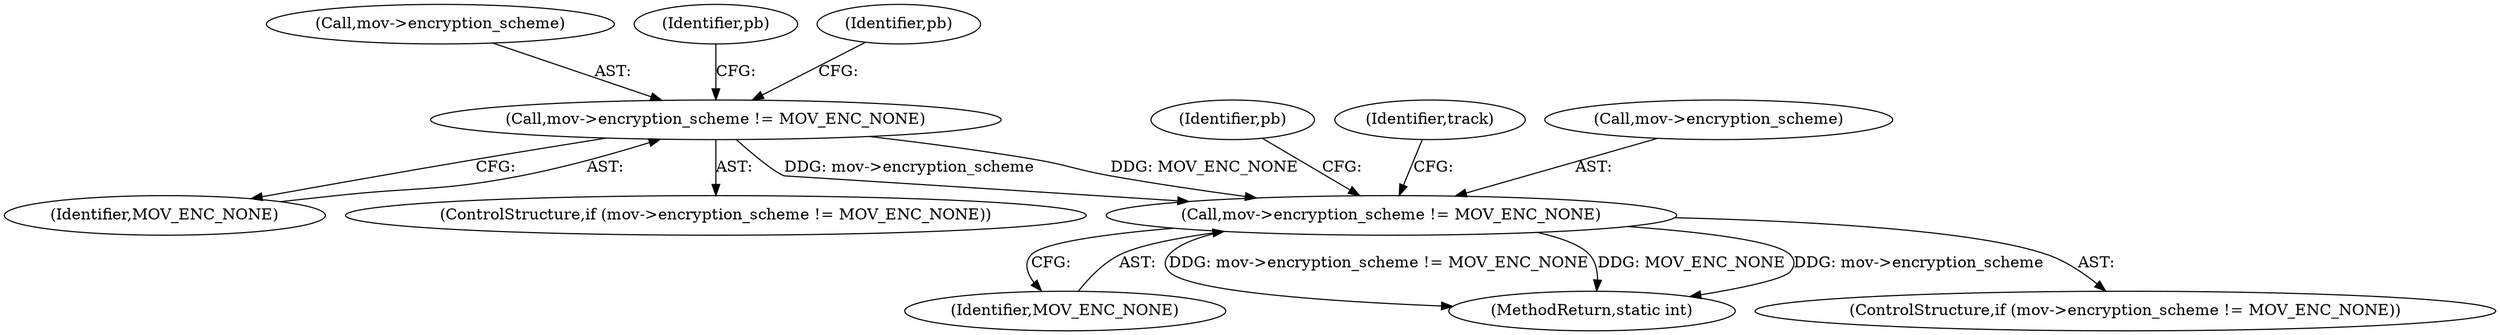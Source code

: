 digraph "0_FFmpeg_fa19fbcf712a6a6cc5a5cfdc3254a97b9bce6582@API" {
"1000751" [label="(Call,mov->encryption_scheme != MOV_ENC_NONE)"];
"1000227" [label="(Call,mov->encryption_scheme != MOV_ENC_NONE)"];
"1000755" [label="(Identifier,MOV_ENC_NONE)"];
"1000231" [label="(Identifier,MOV_ENC_NONE)"];
"1000767" [label="(MethodReturn,static int)"];
"1000228" [label="(Call,mov->encryption_scheme)"];
"1000226" [label="(ControlStructure,if (mov->encryption_scheme != MOV_ENC_NONE))"];
"1000765" [label="(Identifier,pb)"];
"1000227" [label="(Call,mov->encryption_scheme != MOV_ENC_NONE)"];
"1000751" [label="(Call,mov->encryption_scheme != MOV_ENC_NONE)"];
"1000239" [label="(Identifier,pb)"];
"1000234" [label="(Identifier,pb)"];
"1000758" [label="(Identifier,track)"];
"1000752" [label="(Call,mov->encryption_scheme)"];
"1000750" [label="(ControlStructure,if (mov->encryption_scheme != MOV_ENC_NONE))"];
"1000751" -> "1000750"  [label="AST: "];
"1000751" -> "1000755"  [label="CFG: "];
"1000752" -> "1000751"  [label="AST: "];
"1000755" -> "1000751"  [label="AST: "];
"1000758" -> "1000751"  [label="CFG: "];
"1000765" -> "1000751"  [label="CFG: "];
"1000751" -> "1000767"  [label="DDG: mov->encryption_scheme != MOV_ENC_NONE"];
"1000751" -> "1000767"  [label="DDG: MOV_ENC_NONE"];
"1000751" -> "1000767"  [label="DDG: mov->encryption_scheme"];
"1000227" -> "1000751"  [label="DDG: mov->encryption_scheme"];
"1000227" -> "1000751"  [label="DDG: MOV_ENC_NONE"];
"1000227" -> "1000226"  [label="AST: "];
"1000227" -> "1000231"  [label="CFG: "];
"1000228" -> "1000227"  [label="AST: "];
"1000231" -> "1000227"  [label="AST: "];
"1000234" -> "1000227"  [label="CFG: "];
"1000239" -> "1000227"  [label="CFG: "];
}
